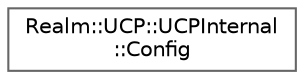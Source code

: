 digraph "Graphical Class Hierarchy"
{
 // LATEX_PDF_SIZE
  bgcolor="transparent";
  edge [fontname=Helvetica,fontsize=10,labelfontname=Helvetica,labelfontsize=10];
  node [fontname=Helvetica,fontsize=10,shape=box,height=0.2,width=0.4];
  rankdir="LR";
  Node0 [id="Node000000",label="Realm::UCP::UCPInternal\l::Config",height=0.2,width=0.4,color="grey40", fillcolor="white", style="filled",URL="$structRealm_1_1UCP_1_1UCPInternal_1_1Config.html",tooltip=" "];
}
